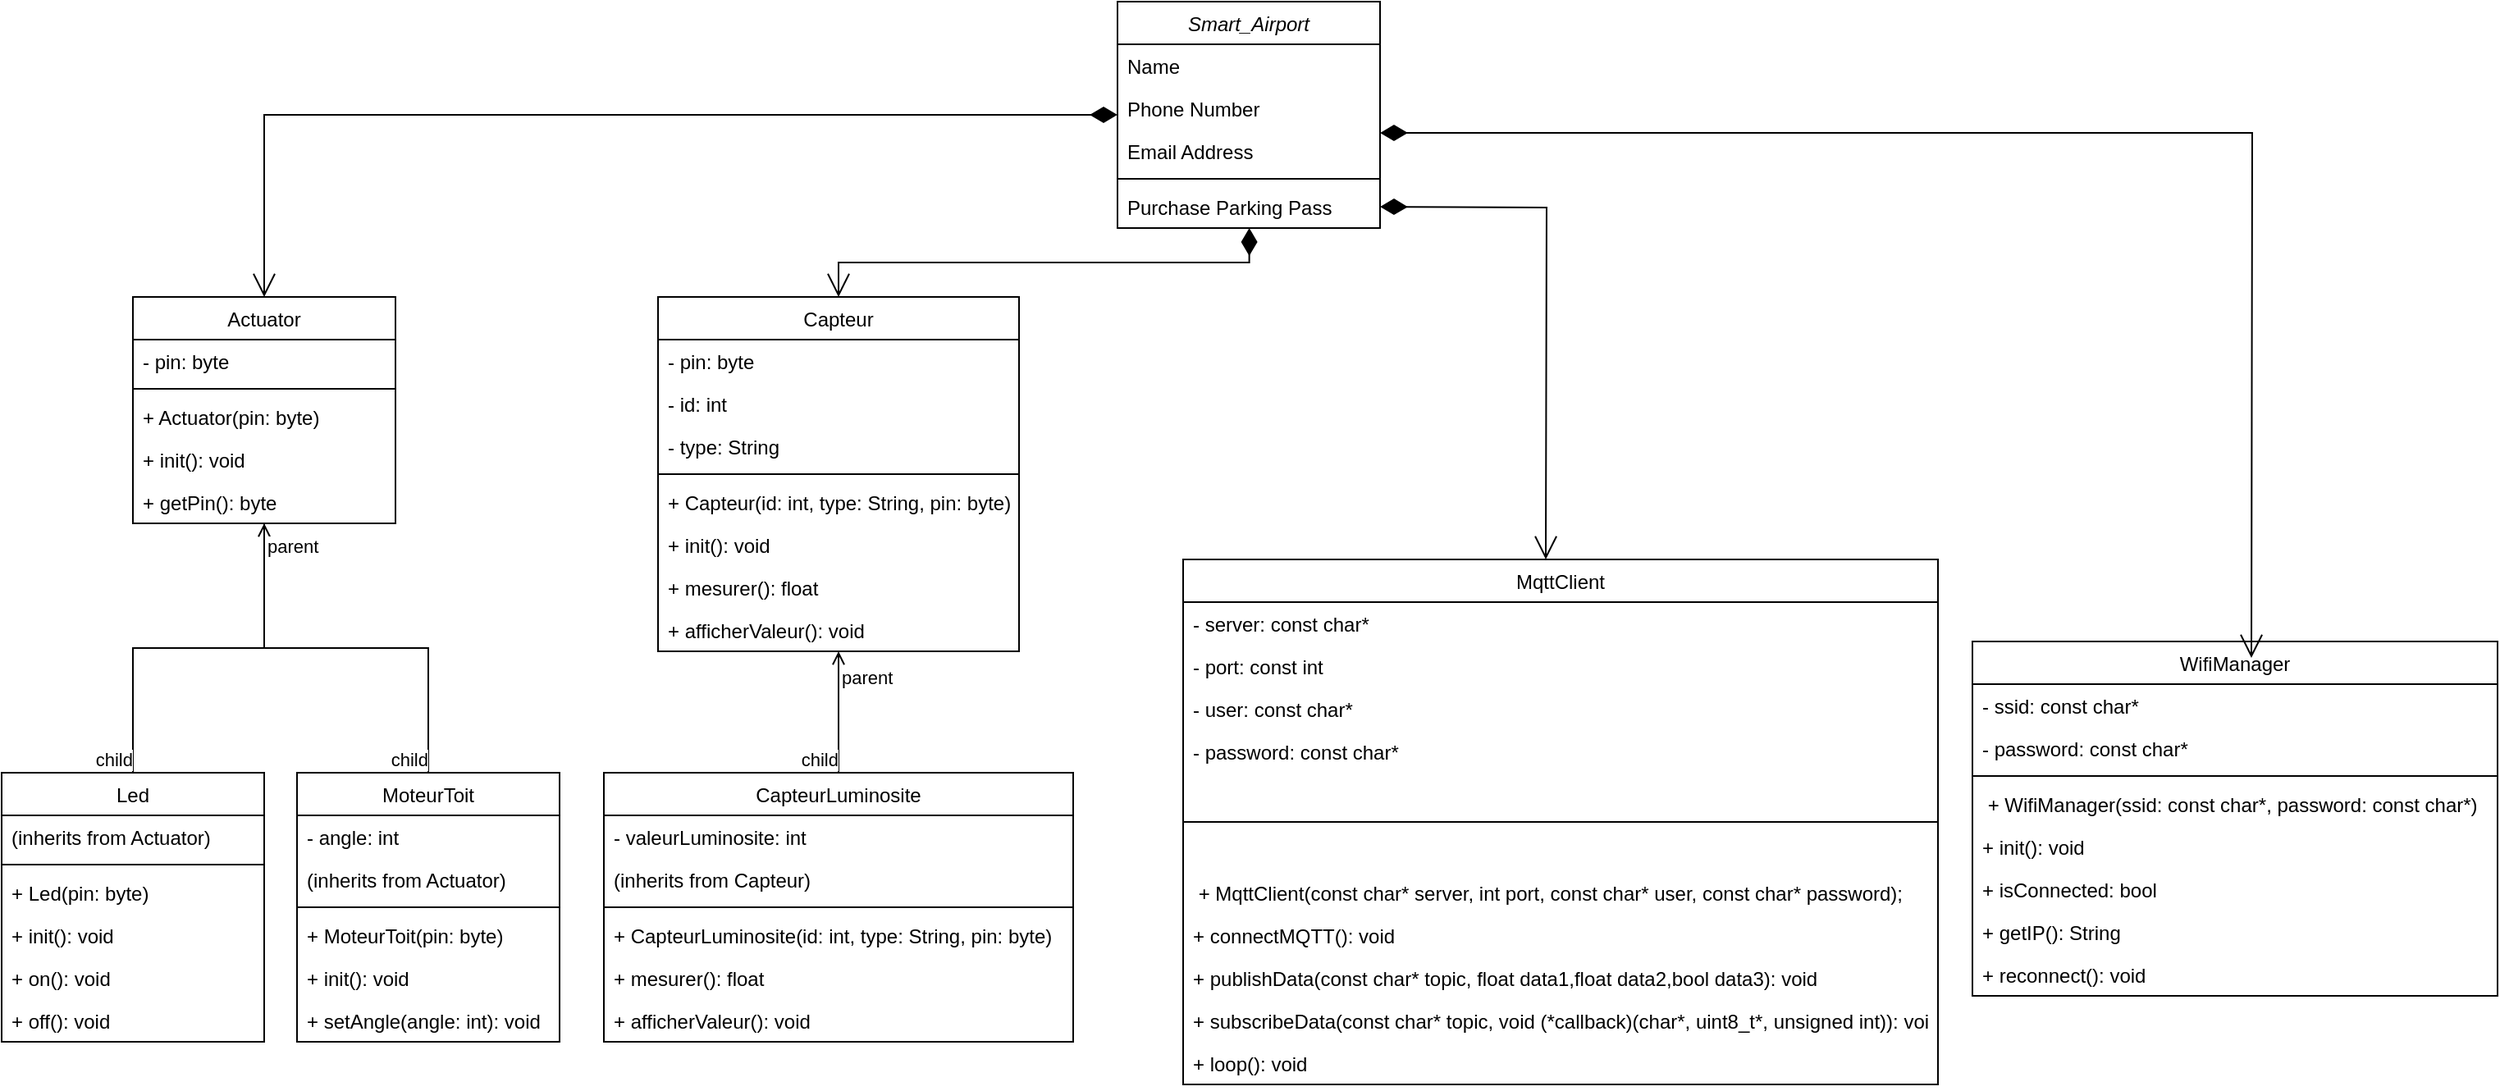 <mxfile version="25.0.1">
  <diagram id="C5RBs43oDa-KdzZeNtuy" name="Page-1">
    <mxGraphModel dx="1313" dy="776" grid="1" gridSize="10" guides="1" tooltips="1" connect="1" arrows="1" fold="1" page="1" pageScale="1" pageWidth="827" pageHeight="1169" math="0" shadow="0">
      <root>
        <mxCell id="WIyWlLk6GJQsqaUBKTNV-0" />
        <mxCell id="WIyWlLk6GJQsqaUBKTNV-1" parent="WIyWlLk6GJQsqaUBKTNV-0" />
        <mxCell id="zkfFHV4jXpPFQw0GAbJ--0" value="Smart_Airport" style="swimlane;fontStyle=2;align=center;verticalAlign=top;childLayout=stackLayout;horizontal=1;startSize=26;horizontalStack=0;resizeParent=1;resizeLast=0;collapsible=1;marginBottom=0;rounded=0;shadow=0;strokeWidth=1;" parent="WIyWlLk6GJQsqaUBKTNV-1" vertex="1">
          <mxGeometry x="720" y="130" width="160" height="138" as="geometry">
            <mxRectangle x="230" y="140" width="160" height="26" as="alternateBounds" />
          </mxGeometry>
        </mxCell>
        <mxCell id="zkfFHV4jXpPFQw0GAbJ--1" value="Name" style="text;align=left;verticalAlign=top;spacingLeft=4;spacingRight=4;overflow=hidden;rotatable=0;points=[[0,0.5],[1,0.5]];portConstraint=eastwest;" parent="zkfFHV4jXpPFQw0GAbJ--0" vertex="1">
          <mxGeometry y="26" width="160" height="26" as="geometry" />
        </mxCell>
        <mxCell id="zkfFHV4jXpPFQw0GAbJ--2" value="Phone Number" style="text;align=left;verticalAlign=top;spacingLeft=4;spacingRight=4;overflow=hidden;rotatable=0;points=[[0,0.5],[1,0.5]];portConstraint=eastwest;rounded=0;shadow=0;html=0;" parent="zkfFHV4jXpPFQw0GAbJ--0" vertex="1">
          <mxGeometry y="52" width="160" height="26" as="geometry" />
        </mxCell>
        <mxCell id="zkfFHV4jXpPFQw0GAbJ--3" value="Email Address" style="text;align=left;verticalAlign=top;spacingLeft=4;spacingRight=4;overflow=hidden;rotatable=0;points=[[0,0.5],[1,0.5]];portConstraint=eastwest;rounded=0;shadow=0;html=0;" parent="zkfFHV4jXpPFQw0GAbJ--0" vertex="1">
          <mxGeometry y="78" width="160" height="26" as="geometry" />
        </mxCell>
        <mxCell id="zkfFHV4jXpPFQw0GAbJ--4" value="" style="line;html=1;strokeWidth=1;align=left;verticalAlign=middle;spacingTop=-1;spacingLeft=3;spacingRight=3;rotatable=0;labelPosition=right;points=[];portConstraint=eastwest;" parent="zkfFHV4jXpPFQw0GAbJ--0" vertex="1">
          <mxGeometry y="104" width="160" height="8" as="geometry" />
        </mxCell>
        <mxCell id="zkfFHV4jXpPFQw0GAbJ--5" value="Purchase Parking Pass" style="text;align=left;verticalAlign=top;spacingLeft=4;spacingRight=4;overflow=hidden;rotatable=0;points=[[0,0.5],[1,0.5]];portConstraint=eastwest;" parent="zkfFHV4jXpPFQw0GAbJ--0" vertex="1">
          <mxGeometry y="112" width="160" height="26" as="geometry" />
        </mxCell>
        <mxCell id="zkfFHV4jXpPFQw0GAbJ--6" value="Actuator" style="swimlane;fontStyle=0;align=center;verticalAlign=top;childLayout=stackLayout;horizontal=1;startSize=26;horizontalStack=0;resizeParent=1;resizeLast=0;collapsible=1;marginBottom=0;rounded=0;shadow=0;strokeWidth=1;" parent="WIyWlLk6GJQsqaUBKTNV-1" vertex="1">
          <mxGeometry x="120" y="310" width="160" height="138" as="geometry">
            <mxRectangle x="130" y="380" width="160" height="26" as="alternateBounds" />
          </mxGeometry>
        </mxCell>
        <mxCell id="zkfFHV4jXpPFQw0GAbJ--7" value="- pin: byte" style="text;align=left;verticalAlign=top;spacingLeft=4;spacingRight=4;overflow=hidden;rotatable=0;points=[[0,0.5],[1,0.5]];portConstraint=eastwest;" parent="zkfFHV4jXpPFQw0GAbJ--6" vertex="1">
          <mxGeometry y="26" width="160" height="26" as="geometry" />
        </mxCell>
        <mxCell id="zkfFHV4jXpPFQw0GAbJ--9" value="" style="line;html=1;strokeWidth=1;align=left;verticalAlign=middle;spacingTop=-1;spacingLeft=3;spacingRight=3;rotatable=0;labelPosition=right;points=[];portConstraint=eastwest;" parent="zkfFHV4jXpPFQw0GAbJ--6" vertex="1">
          <mxGeometry y="52" width="160" height="8" as="geometry" />
        </mxCell>
        <mxCell id="zkfFHV4jXpPFQw0GAbJ--10" value="+ Actuator(pin: byte)" style="text;align=left;verticalAlign=top;spacingLeft=4;spacingRight=4;overflow=hidden;rotatable=0;points=[[0,0.5],[1,0.5]];portConstraint=eastwest;fontStyle=0" parent="zkfFHV4jXpPFQw0GAbJ--6" vertex="1">
          <mxGeometry y="60" width="160" height="26" as="geometry" />
        </mxCell>
        <mxCell id="zkfFHV4jXpPFQw0GAbJ--11" value="+ init(): void&#xa;" style="text;align=left;verticalAlign=top;spacingLeft=4;spacingRight=4;overflow=hidden;rotatable=0;points=[[0,0.5],[1,0.5]];portConstraint=eastwest;" parent="zkfFHV4jXpPFQw0GAbJ--6" vertex="1">
          <mxGeometry y="86" width="160" height="26" as="geometry" />
        </mxCell>
        <mxCell id="0S2fVbFoJRxDx6hrV0r0-1" value="+ getPin(): byte" style="text;align=left;verticalAlign=top;spacingLeft=4;spacingRight=4;overflow=hidden;rotatable=0;points=[[0,0.5],[1,0.5]];portConstraint=eastwest;" parent="zkfFHV4jXpPFQw0GAbJ--6" vertex="1">
          <mxGeometry y="112" width="160" height="26" as="geometry" />
        </mxCell>
        <mxCell id="zkfFHV4jXpPFQw0GAbJ--13" value="Led" style="swimlane;fontStyle=0;align=center;verticalAlign=top;childLayout=stackLayout;horizontal=1;startSize=26;horizontalStack=0;resizeParent=1;resizeLast=0;collapsible=1;marginBottom=0;rounded=0;shadow=0;strokeWidth=1;" parent="WIyWlLk6GJQsqaUBKTNV-1" vertex="1">
          <mxGeometry x="40" y="600" width="160" height="164" as="geometry">
            <mxRectangle x="340" y="380" width="170" height="26" as="alternateBounds" />
          </mxGeometry>
        </mxCell>
        <mxCell id="zkfFHV4jXpPFQw0GAbJ--14" value="(inherits from Actuator)" style="text;align=left;verticalAlign=top;spacingLeft=4;spacingRight=4;overflow=hidden;rotatable=0;points=[[0,0.5],[1,0.5]];portConstraint=eastwest;" parent="zkfFHV4jXpPFQw0GAbJ--13" vertex="1">
          <mxGeometry y="26" width="160" height="26" as="geometry" />
        </mxCell>
        <mxCell id="zkfFHV4jXpPFQw0GAbJ--15" value="" style="line;html=1;strokeWidth=1;align=left;verticalAlign=middle;spacingTop=-1;spacingLeft=3;spacingRight=3;rotatable=0;labelPosition=right;points=[];portConstraint=eastwest;" parent="zkfFHV4jXpPFQw0GAbJ--13" vertex="1">
          <mxGeometry y="52" width="160" height="8" as="geometry" />
        </mxCell>
        <mxCell id="0S2fVbFoJRxDx6hrV0r0-3" value="+ Led(pin: byte)" style="text;align=left;verticalAlign=top;spacingLeft=4;spacingRight=4;overflow=hidden;rotatable=0;points=[[0,0.5],[1,0.5]];portConstraint=eastwest;fontStyle=0" parent="zkfFHV4jXpPFQw0GAbJ--13" vertex="1">
          <mxGeometry y="60" width="160" height="26" as="geometry" />
        </mxCell>
        <mxCell id="0S2fVbFoJRxDx6hrV0r0-4" value="+ init(): void" style="text;align=left;verticalAlign=top;spacingLeft=4;spacingRight=4;overflow=hidden;rotatable=0;points=[[0,0.5],[1,0.5]];portConstraint=eastwest;fontStyle=0" parent="zkfFHV4jXpPFQw0GAbJ--13" vertex="1">
          <mxGeometry y="86" width="160" height="26" as="geometry" />
        </mxCell>
        <mxCell id="0S2fVbFoJRxDx6hrV0r0-5" value="+ on(): void" style="text;align=left;verticalAlign=top;spacingLeft=4;spacingRight=4;overflow=hidden;rotatable=0;points=[[0,0.5],[1,0.5]];portConstraint=eastwest;fontStyle=0" parent="zkfFHV4jXpPFQw0GAbJ--13" vertex="1">
          <mxGeometry y="112" width="160" height="26" as="geometry" />
        </mxCell>
        <mxCell id="0S2fVbFoJRxDx6hrV0r0-6" value="+ off(): void" style="text;align=left;verticalAlign=top;spacingLeft=4;spacingRight=4;overflow=hidden;rotatable=0;points=[[0,0.5],[1,0.5]];portConstraint=eastwest;fontStyle=0" parent="zkfFHV4jXpPFQw0GAbJ--13" vertex="1">
          <mxGeometry y="138" width="160" height="26" as="geometry" />
        </mxCell>
        <mxCell id="0S2fVbFoJRxDx6hrV0r0-0" value="&lt;div&gt;&lt;br&gt;&lt;/div&gt;&lt;div&gt;&lt;br&gt;&lt;/div&gt;" style="endArrow=open;html=1;endSize=12;startArrow=diamondThin;startSize=14;startFill=1;edgeStyle=orthogonalEdgeStyle;align=left;verticalAlign=bottom;rounded=0;" parent="WIyWlLk6GJQsqaUBKTNV-1" source="zkfFHV4jXpPFQw0GAbJ--0" target="zkfFHV4jXpPFQw0GAbJ--6" edge="1">
          <mxGeometry x="-1" y="3" relative="1" as="geometry">
            <mxPoint x="300" y="310" as="sourcePoint" />
            <mxPoint x="610" y="300" as="targetPoint" />
            <mxPoint as="offset" />
          </mxGeometry>
        </mxCell>
        <mxCell id="0S2fVbFoJRxDx6hrV0r0-9" value="" style="endArrow=none;html=1;edgeStyle=orthogonalEdgeStyle;rounded=0;" parent="WIyWlLk6GJQsqaUBKTNV-1" source="zkfFHV4jXpPFQw0GAbJ--6" target="zkfFHV4jXpPFQw0GAbJ--13" edge="1">
          <mxGeometry relative="1" as="geometry">
            <mxPoint x="280" y="540" as="sourcePoint" />
            <mxPoint x="440" y="540" as="targetPoint" />
          </mxGeometry>
        </mxCell>
        <mxCell id="0S2fVbFoJRxDx6hrV0r0-10" value="parent" style="edgeLabel;resizable=0;html=1;align=left;verticalAlign=bottom;" parent="0S2fVbFoJRxDx6hrV0r0-9" connectable="0" vertex="1">
          <mxGeometry x="-1" relative="1" as="geometry">
            <mxPoint y="22" as="offset" />
          </mxGeometry>
        </mxCell>
        <mxCell id="0S2fVbFoJRxDx6hrV0r0-11" value="child" style="edgeLabel;resizable=0;html=1;align=right;verticalAlign=bottom;" parent="0S2fVbFoJRxDx6hrV0r0-9" connectable="0" vertex="1">
          <mxGeometry x="1" relative="1" as="geometry" />
        </mxCell>
        <mxCell id="0S2fVbFoJRxDx6hrV0r0-12" value="MoteurToit" style="swimlane;fontStyle=0;align=center;verticalAlign=top;childLayout=stackLayout;horizontal=1;startSize=26;horizontalStack=0;resizeParent=1;resizeLast=0;collapsible=1;marginBottom=0;rounded=0;shadow=0;strokeWidth=1;" parent="WIyWlLk6GJQsqaUBKTNV-1" vertex="1">
          <mxGeometry x="220" y="600" width="160" height="164" as="geometry">
            <mxRectangle x="340" y="380" width="170" height="26" as="alternateBounds" />
          </mxGeometry>
        </mxCell>
        <mxCell id="0S2fVbFoJRxDx6hrV0r0-13" value="- angle: int" style="text;align=left;verticalAlign=top;spacingLeft=4;spacingRight=4;overflow=hidden;rotatable=0;points=[[0,0.5],[1,0.5]];portConstraint=eastwest;" parent="0S2fVbFoJRxDx6hrV0r0-12" vertex="1">
          <mxGeometry y="26" width="160" height="26" as="geometry" />
        </mxCell>
        <mxCell id="0S2fVbFoJRxDx6hrV0r0-19" value="(inherits from Actuator)" style="text;align=left;verticalAlign=top;spacingLeft=4;spacingRight=4;overflow=hidden;rotatable=0;points=[[0,0.5],[1,0.5]];portConstraint=eastwest;" parent="0S2fVbFoJRxDx6hrV0r0-12" vertex="1">
          <mxGeometry y="52" width="160" height="26" as="geometry" />
        </mxCell>
        <mxCell id="0S2fVbFoJRxDx6hrV0r0-14" value="" style="line;html=1;strokeWidth=1;align=left;verticalAlign=middle;spacingTop=-1;spacingLeft=3;spacingRight=3;rotatable=0;labelPosition=right;points=[];portConstraint=eastwest;" parent="0S2fVbFoJRxDx6hrV0r0-12" vertex="1">
          <mxGeometry y="78" width="160" height="8" as="geometry" />
        </mxCell>
        <mxCell id="0S2fVbFoJRxDx6hrV0r0-15" value="+ MoteurToit(pin: byte)" style="text;align=left;verticalAlign=top;spacingLeft=4;spacingRight=4;overflow=hidden;rotatable=0;points=[[0,0.5],[1,0.5]];portConstraint=eastwest;fontStyle=0" parent="0S2fVbFoJRxDx6hrV0r0-12" vertex="1">
          <mxGeometry y="86" width="160" height="26" as="geometry" />
        </mxCell>
        <mxCell id="0S2fVbFoJRxDx6hrV0r0-16" value="+ init(): void" style="text;align=left;verticalAlign=top;spacingLeft=4;spacingRight=4;overflow=hidden;rotatable=0;points=[[0,0.5],[1,0.5]];portConstraint=eastwest;fontStyle=0" parent="0S2fVbFoJRxDx6hrV0r0-12" vertex="1">
          <mxGeometry y="112" width="160" height="26" as="geometry" />
        </mxCell>
        <mxCell id="0S2fVbFoJRxDx6hrV0r0-17" value="+ setAngle(angle: int): void" style="text;align=left;verticalAlign=top;spacingLeft=4;spacingRight=4;overflow=hidden;rotatable=0;points=[[0,0.5],[1,0.5]];portConstraint=eastwest;fontStyle=0" parent="0S2fVbFoJRxDx6hrV0r0-12" vertex="1">
          <mxGeometry y="138" width="160" height="26" as="geometry" />
        </mxCell>
        <mxCell id="0S2fVbFoJRxDx6hrV0r0-20" value="" style="endArrow=none;html=1;edgeStyle=orthogonalEdgeStyle;rounded=0;startArrow=open;startFill=0;" parent="WIyWlLk6GJQsqaUBKTNV-1" source="zkfFHV4jXpPFQw0GAbJ--6" target="0S2fVbFoJRxDx6hrV0r0-12" edge="1">
          <mxGeometry relative="1" as="geometry">
            <mxPoint x="220" y="560" as="sourcePoint" />
            <mxPoint x="130" y="610" as="targetPoint" />
          </mxGeometry>
        </mxCell>
        <mxCell id="0S2fVbFoJRxDx6hrV0r0-21" value="parent" style="edgeLabel;resizable=0;html=1;align=left;verticalAlign=bottom;" parent="0S2fVbFoJRxDx6hrV0r0-20" connectable="0" vertex="1">
          <mxGeometry x="-1" relative="1" as="geometry">
            <mxPoint y="22" as="offset" />
          </mxGeometry>
        </mxCell>
        <mxCell id="0S2fVbFoJRxDx6hrV0r0-22" value="child" style="edgeLabel;resizable=0;html=1;align=right;verticalAlign=bottom;" parent="0S2fVbFoJRxDx6hrV0r0-20" connectable="0" vertex="1">
          <mxGeometry x="1" relative="1" as="geometry" />
        </mxCell>
        <mxCell id="0S2fVbFoJRxDx6hrV0r0-23" value="Capteur" style="swimlane;fontStyle=0;align=center;verticalAlign=top;childLayout=stackLayout;horizontal=1;startSize=26;horizontalStack=0;resizeParent=1;resizeLast=0;collapsible=1;marginBottom=0;rounded=0;shadow=0;strokeWidth=1;" parent="WIyWlLk6GJQsqaUBKTNV-1" vertex="1">
          <mxGeometry x="440" y="310" width="220" height="216" as="geometry">
            <mxRectangle x="130" y="380" width="160" height="26" as="alternateBounds" />
          </mxGeometry>
        </mxCell>
        <mxCell id="0S2fVbFoJRxDx6hrV0r0-24" value="- pin: byte" style="text;align=left;verticalAlign=top;spacingLeft=4;spacingRight=4;overflow=hidden;rotatable=0;points=[[0,0.5],[1,0.5]];portConstraint=eastwest;" parent="0S2fVbFoJRxDx6hrV0r0-23" vertex="1">
          <mxGeometry y="26" width="220" height="26" as="geometry" />
        </mxCell>
        <mxCell id="0S2fVbFoJRxDx6hrV0r0-26" value="- id: int" style="text;align=left;verticalAlign=top;spacingLeft=4;spacingRight=4;overflow=hidden;rotatable=0;points=[[0,0.5],[1,0.5]];portConstraint=eastwest;fontStyle=0" parent="0S2fVbFoJRxDx6hrV0r0-23" vertex="1">
          <mxGeometry y="52" width="220" height="26" as="geometry" />
        </mxCell>
        <mxCell id="0S2fVbFoJRxDx6hrV0r0-27" value="- type: String" style="text;align=left;verticalAlign=top;spacingLeft=4;spacingRight=4;overflow=hidden;rotatable=0;points=[[0,0.5],[1,0.5]];portConstraint=eastwest;" parent="0S2fVbFoJRxDx6hrV0r0-23" vertex="1">
          <mxGeometry y="78" width="220" height="26" as="geometry" />
        </mxCell>
        <mxCell id="0S2fVbFoJRxDx6hrV0r0-25" value="" style="line;html=1;strokeWidth=1;align=left;verticalAlign=middle;spacingTop=-1;spacingLeft=3;spacingRight=3;rotatable=0;labelPosition=right;points=[];portConstraint=eastwest;" parent="0S2fVbFoJRxDx6hrV0r0-23" vertex="1">
          <mxGeometry y="104" width="220" height="8" as="geometry" />
        </mxCell>
        <mxCell id="0S2fVbFoJRxDx6hrV0r0-28" value="+ Capteur(id: int, type: String, pin: byte)" style="text;align=left;verticalAlign=top;spacingLeft=4;spacingRight=4;overflow=hidden;rotatable=0;points=[[0,0.5],[1,0.5]];portConstraint=eastwest;" parent="0S2fVbFoJRxDx6hrV0r0-23" vertex="1">
          <mxGeometry y="112" width="220" height="26" as="geometry" />
        </mxCell>
        <mxCell id="0S2fVbFoJRxDx6hrV0r0-29" value="+ init(): void" style="text;align=left;verticalAlign=top;spacingLeft=4;spacingRight=4;overflow=hidden;rotatable=0;points=[[0,0.5],[1,0.5]];portConstraint=eastwest;" parent="0S2fVbFoJRxDx6hrV0r0-23" vertex="1">
          <mxGeometry y="138" width="220" height="26" as="geometry" />
        </mxCell>
        <mxCell id="0S2fVbFoJRxDx6hrV0r0-30" value="+ mesurer(): float" style="text;align=left;verticalAlign=top;spacingLeft=4;spacingRight=4;overflow=hidden;rotatable=0;points=[[0,0.5],[1,0.5]];portConstraint=eastwest;" parent="0S2fVbFoJRxDx6hrV0r0-23" vertex="1">
          <mxGeometry y="164" width="220" height="26" as="geometry" />
        </mxCell>
        <mxCell id="0S2fVbFoJRxDx6hrV0r0-31" value="+ afficherValeur(): void" style="text;align=left;verticalAlign=top;spacingLeft=4;spacingRight=4;overflow=hidden;rotatable=0;points=[[0,0.5],[1,0.5]];portConstraint=eastwest;" parent="0S2fVbFoJRxDx6hrV0r0-23" vertex="1">
          <mxGeometry y="190" width="220" height="26" as="geometry" />
        </mxCell>
        <mxCell id="0S2fVbFoJRxDx6hrV0r0-32" value="CapteurLuminosite" style="swimlane;fontStyle=0;align=center;verticalAlign=top;childLayout=stackLayout;horizontal=1;startSize=26;horizontalStack=0;resizeParent=1;resizeLast=0;collapsible=1;marginBottom=0;rounded=0;shadow=0;strokeWidth=1;" parent="WIyWlLk6GJQsqaUBKTNV-1" vertex="1">
          <mxGeometry x="407" y="600" width="286" height="164" as="geometry">
            <mxRectangle x="340" y="380" width="170" height="26" as="alternateBounds" />
          </mxGeometry>
        </mxCell>
        <mxCell id="0S2fVbFoJRxDx6hrV0r0-33" value="- valeurLuminosite: int" style="text;align=left;verticalAlign=top;spacingLeft=4;spacingRight=4;overflow=hidden;rotatable=0;points=[[0,0.5],[1,0.5]];portConstraint=eastwest;" parent="0S2fVbFoJRxDx6hrV0r0-32" vertex="1">
          <mxGeometry y="26" width="286" height="26" as="geometry" />
        </mxCell>
        <mxCell id="0S2fVbFoJRxDx6hrV0r0-34" value="(inherits from Capteur)" style="text;align=left;verticalAlign=top;spacingLeft=4;spacingRight=4;overflow=hidden;rotatable=0;points=[[0,0.5],[1,0.5]];portConstraint=eastwest;" parent="0S2fVbFoJRxDx6hrV0r0-32" vertex="1">
          <mxGeometry y="52" width="286" height="26" as="geometry" />
        </mxCell>
        <mxCell id="0S2fVbFoJRxDx6hrV0r0-35" value="" style="line;html=1;strokeWidth=1;align=left;verticalAlign=middle;spacingTop=-1;spacingLeft=3;spacingRight=3;rotatable=0;labelPosition=right;points=[];portConstraint=eastwest;" parent="0S2fVbFoJRxDx6hrV0r0-32" vertex="1">
          <mxGeometry y="78" width="286" height="8" as="geometry" />
        </mxCell>
        <mxCell id="0S2fVbFoJRxDx6hrV0r0-36" value="+ CapteurLuminosite(id: int, type: String, pin: byte)" style="text;align=left;verticalAlign=top;spacingLeft=4;spacingRight=4;overflow=hidden;rotatable=0;points=[[0,0.5],[1,0.5]];portConstraint=eastwest;fontStyle=0" parent="0S2fVbFoJRxDx6hrV0r0-32" vertex="1">
          <mxGeometry y="86" width="286" height="26" as="geometry" />
        </mxCell>
        <mxCell id="0S2fVbFoJRxDx6hrV0r0-37" value="+ mesurer(): float    " style="text;align=left;verticalAlign=top;spacingLeft=4;spacingRight=4;overflow=hidden;rotatable=0;points=[[0,0.5],[1,0.5]];portConstraint=eastwest;fontStyle=0" parent="0S2fVbFoJRxDx6hrV0r0-32" vertex="1">
          <mxGeometry y="112" width="286" height="26" as="geometry" />
        </mxCell>
        <mxCell id="0S2fVbFoJRxDx6hrV0r0-38" value="+ afficherValeur(): void" style="text;align=left;verticalAlign=top;spacingLeft=4;spacingRight=4;overflow=hidden;rotatable=0;points=[[0,0.5],[1,0.5]];portConstraint=eastwest;fontStyle=0" parent="0S2fVbFoJRxDx6hrV0r0-32" vertex="1">
          <mxGeometry y="138" width="286" height="26" as="geometry" />
        </mxCell>
        <mxCell id="0S2fVbFoJRxDx6hrV0r0-40" value="&lt;div&gt;&lt;br&gt;&lt;/div&gt;&lt;div&gt;&lt;br&gt;&lt;/div&gt;" style="endArrow=open;html=1;endSize=12;startArrow=diamondThin;startSize=14;startFill=1;edgeStyle=orthogonalEdgeStyle;align=left;verticalAlign=bottom;rounded=0;exitX=0.502;exitY=1;exitDx=0;exitDy=0;exitPerimeter=0;" parent="WIyWlLk6GJQsqaUBKTNV-1" source="zkfFHV4jXpPFQw0GAbJ--5" target="0S2fVbFoJRxDx6hrV0r0-23" edge="1">
          <mxGeometry x="-1" y="3" relative="1" as="geometry">
            <mxPoint x="550" y="360" as="sourcePoint" />
            <mxPoint x="710" y="360" as="targetPoint" />
          </mxGeometry>
        </mxCell>
        <mxCell id="0S2fVbFoJRxDx6hrV0r0-41" value="" style="endArrow=none;html=1;edgeStyle=orthogonalEdgeStyle;rounded=0;startArrow=open;startFill=0;" parent="WIyWlLk6GJQsqaUBKTNV-1" source="0S2fVbFoJRxDx6hrV0r0-23" target="0S2fVbFoJRxDx6hrV0r0-32" edge="1">
          <mxGeometry relative="1" as="geometry">
            <mxPoint x="557" y="320" as="sourcePoint" />
            <mxPoint x="580" y="530" as="targetPoint" />
          </mxGeometry>
        </mxCell>
        <mxCell id="0S2fVbFoJRxDx6hrV0r0-42" value="parent" style="edgeLabel;resizable=0;html=1;align=left;verticalAlign=bottom;" parent="0S2fVbFoJRxDx6hrV0r0-41" connectable="0" vertex="1">
          <mxGeometry x="-1" relative="1" as="geometry">
            <mxPoint y="24" as="offset" />
          </mxGeometry>
        </mxCell>
        <mxCell id="0S2fVbFoJRxDx6hrV0r0-43" value="child" style="edgeLabel;resizable=0;html=1;align=right;verticalAlign=bottom;" parent="0S2fVbFoJRxDx6hrV0r0-41" connectable="0" vertex="1">
          <mxGeometry x="1" relative="1" as="geometry" />
        </mxCell>
        <mxCell id="0S2fVbFoJRxDx6hrV0r0-44" value="WifiManager" style="swimlane;fontStyle=0;align=center;verticalAlign=top;childLayout=stackLayout;horizontal=1;startSize=26;horizontalStack=0;resizeParent=1;resizeLast=0;collapsible=1;marginBottom=0;rounded=0;shadow=0;strokeWidth=1;" parent="WIyWlLk6GJQsqaUBKTNV-1" vertex="1">
          <mxGeometry x="1241" y="520" width="320" height="216" as="geometry">
            <mxRectangle x="130" y="380" width="160" height="26" as="alternateBounds" />
          </mxGeometry>
        </mxCell>
        <mxCell id="0S2fVbFoJRxDx6hrV0r0-45" value="- ssid: const char*" style="text;align=left;verticalAlign=top;spacingLeft=4;spacingRight=4;overflow=hidden;rotatable=0;points=[[0,0.5],[1,0.5]];portConstraint=eastwest;" parent="0S2fVbFoJRxDx6hrV0r0-44" vertex="1">
          <mxGeometry y="26" width="320" height="26" as="geometry" />
        </mxCell>
        <mxCell id="0S2fVbFoJRxDx6hrV0r0-46" value="- password: const char*" style="text;align=left;verticalAlign=top;spacingLeft=4;spacingRight=4;overflow=hidden;rotatable=0;points=[[0,0.5],[1,0.5]];portConstraint=eastwest;fontStyle=0" parent="0S2fVbFoJRxDx6hrV0r0-44" vertex="1">
          <mxGeometry y="52" width="320" height="26" as="geometry" />
        </mxCell>
        <mxCell id="0S2fVbFoJRxDx6hrV0r0-48" value="" style="line;html=1;strokeWidth=1;align=left;verticalAlign=middle;spacingTop=-1;spacingLeft=3;spacingRight=3;rotatable=0;labelPosition=right;points=[];portConstraint=eastwest;" parent="0S2fVbFoJRxDx6hrV0r0-44" vertex="1">
          <mxGeometry y="78" width="320" height="8" as="geometry" />
        </mxCell>
        <mxCell id="0S2fVbFoJRxDx6hrV0r0-49" value=" + WifiManager(ssid: const char*, password: const char*)" style="text;align=left;verticalAlign=top;spacingLeft=4;spacingRight=4;overflow=hidden;rotatable=0;points=[[0,0.5],[1,0.5]];portConstraint=eastwest;" parent="0S2fVbFoJRxDx6hrV0r0-44" vertex="1">
          <mxGeometry y="86" width="320" height="26" as="geometry" />
        </mxCell>
        <mxCell id="0S2fVbFoJRxDx6hrV0r0-50" value="+ init(): void" style="text;align=left;verticalAlign=top;spacingLeft=4;spacingRight=4;overflow=hidden;rotatable=0;points=[[0,0.5],[1,0.5]];portConstraint=eastwest;" parent="0S2fVbFoJRxDx6hrV0r0-44" vertex="1">
          <mxGeometry y="112" width="320" height="26" as="geometry" />
        </mxCell>
        <mxCell id="0S2fVbFoJRxDx6hrV0r0-51" value="+ isConnected: bool" style="text;align=left;verticalAlign=top;spacingLeft=4;spacingRight=4;overflow=hidden;rotatable=0;points=[[0,0.5],[1,0.5]];portConstraint=eastwest;" parent="0S2fVbFoJRxDx6hrV0r0-44" vertex="1">
          <mxGeometry y="138" width="320" height="26" as="geometry" />
        </mxCell>
        <mxCell id="0S2fVbFoJRxDx6hrV0r0-52" value="+ getIP(): String" style="text;align=left;verticalAlign=top;spacingLeft=4;spacingRight=4;overflow=hidden;rotatable=0;points=[[0,0.5],[1,0.5]];portConstraint=eastwest;" parent="0S2fVbFoJRxDx6hrV0r0-44" vertex="1">
          <mxGeometry y="164" width="320" height="26" as="geometry" />
        </mxCell>
        <mxCell id="0S2fVbFoJRxDx6hrV0r0-53" value="+ reconnect(): void" style="text;align=left;verticalAlign=top;spacingLeft=4;spacingRight=4;overflow=hidden;rotatable=0;points=[[0,0.5],[1,0.5]];portConstraint=eastwest;" parent="0S2fVbFoJRxDx6hrV0r0-44" vertex="1">
          <mxGeometry y="190" width="320" height="26" as="geometry" />
        </mxCell>
        <mxCell id="0S2fVbFoJRxDx6hrV0r0-54" value="" style="endArrow=open;html=1;endSize=12;startArrow=diamondThin;startSize=14;startFill=1;edgeStyle=orthogonalEdgeStyle;align=left;verticalAlign=bottom;rounded=0;" parent="WIyWlLk6GJQsqaUBKTNV-1" edge="1">
          <mxGeometry x="-1" y="3" relative="1" as="geometry">
            <mxPoint x="880" y="255" as="sourcePoint" />
            <mxPoint x="981.0" y="470.0" as="targetPoint" />
          </mxGeometry>
        </mxCell>
        <mxCell id="d4xonkIrinztynes1HLD-16" value="&lt;div&gt;&lt;br&gt;&lt;/div&gt;&lt;div&gt;&lt;br&gt;&lt;/div&gt;" style="endArrow=open;html=1;endSize=12;startArrow=diamondThin;startSize=14;startFill=1;edgeStyle=orthogonalEdgeStyle;align=left;verticalAlign=bottom;rounded=0;exitX=1;exitY=0.077;exitDx=0;exitDy=0;exitPerimeter=0;" edge="1" parent="WIyWlLk6GJQsqaUBKTNV-1" source="zkfFHV4jXpPFQw0GAbJ--3">
          <mxGeometry x="-1" y="3" relative="1" as="geometry">
            <mxPoint x="890" y="209" as="sourcePoint" />
            <mxPoint x="1411" y="530" as="targetPoint" />
          </mxGeometry>
        </mxCell>
        <mxCell id="d4xonkIrinztynes1HLD-17" value="MqttClient" style="swimlane;fontStyle=0;align=center;verticalAlign=top;childLayout=stackLayout;horizontal=1;startSize=26;horizontalStack=0;resizeParent=1;resizeLast=0;collapsible=1;marginBottom=0;rounded=0;shadow=0;strokeWidth=1;" vertex="1" parent="WIyWlLk6GJQsqaUBKTNV-1">
          <mxGeometry x="760" y="470" width="460" height="320" as="geometry">
            <mxRectangle x="130" y="380" width="160" height="26" as="alternateBounds" />
          </mxGeometry>
        </mxCell>
        <mxCell id="d4xonkIrinztynes1HLD-18" value="- server: const char*" style="text;align=left;verticalAlign=top;spacingLeft=4;spacingRight=4;overflow=hidden;rotatable=0;points=[[0,0.5],[1,0.5]];portConstraint=eastwest;" vertex="1" parent="d4xonkIrinztynes1HLD-17">
          <mxGeometry y="26" width="460" height="26" as="geometry" />
        </mxCell>
        <mxCell id="d4xonkIrinztynes1HLD-19" value="- port: const int" style="text;align=left;verticalAlign=top;spacingLeft=4;spacingRight=4;overflow=hidden;rotatable=0;points=[[0,0.5],[1,0.5]];portConstraint=eastwest;fontStyle=0" vertex="1" parent="d4xonkIrinztynes1HLD-17">
          <mxGeometry y="52" width="460" height="26" as="geometry" />
        </mxCell>
        <mxCell id="d4xonkIrinztynes1HLD-20" value="- user: const char*" style="text;align=left;verticalAlign=top;spacingLeft=4;spacingRight=4;overflow=hidden;rotatable=0;points=[[0,0.5],[1,0.5]];portConstraint=eastwest;fontStyle=0" vertex="1" parent="d4xonkIrinztynes1HLD-17">
          <mxGeometry y="78" width="460" height="26" as="geometry" />
        </mxCell>
        <mxCell id="d4xonkIrinztynes1HLD-21" value="- password: const char*" style="text;align=left;verticalAlign=top;spacingLeft=4;spacingRight=4;overflow=hidden;rotatable=0;points=[[0,0.5],[1,0.5]];portConstraint=eastwest;fontStyle=0" vertex="1" parent="d4xonkIrinztynes1HLD-17">
          <mxGeometry y="104" width="460" height="26" as="geometry" />
        </mxCell>
        <mxCell id="d4xonkIrinztynes1HLD-22" value="" style="line;html=1;strokeWidth=1;align=left;verticalAlign=middle;spacingTop=-1;spacingLeft=3;spacingRight=3;rotatable=0;labelPosition=right;points=[];portConstraint=eastwest;" vertex="1" parent="d4xonkIrinztynes1HLD-17">
          <mxGeometry y="130" width="460" height="60" as="geometry" />
        </mxCell>
        <mxCell id="d4xonkIrinztynes1HLD-23" value=" + MqttClient(const char* server, int port, const char* user, const char* password);" style="text;align=left;verticalAlign=top;spacingLeft=4;spacingRight=4;overflow=hidden;rotatable=0;points=[[0,0.5],[1,0.5]];portConstraint=eastwest;" vertex="1" parent="d4xonkIrinztynes1HLD-17">
          <mxGeometry y="190" width="460" height="26" as="geometry" />
        </mxCell>
        <mxCell id="d4xonkIrinztynes1HLD-24" value="+ connectMQTT(): void" style="text;align=left;verticalAlign=top;spacingLeft=4;spacingRight=4;overflow=hidden;rotatable=0;points=[[0,0.5],[1,0.5]];portConstraint=eastwest;" vertex="1" parent="d4xonkIrinztynes1HLD-17">
          <mxGeometry y="216" width="460" height="26" as="geometry" />
        </mxCell>
        <mxCell id="d4xonkIrinztynes1HLD-25" value="+ publishData(const char* topic, float data1,float data2,bool data3): void" style="text;align=left;verticalAlign=top;spacingLeft=4;spacingRight=4;overflow=hidden;rotatable=0;points=[[0,0.5],[1,0.5]];portConstraint=eastwest;" vertex="1" parent="d4xonkIrinztynes1HLD-17">
          <mxGeometry y="242" width="460" height="26" as="geometry" />
        </mxCell>
        <mxCell id="d4xonkIrinztynes1HLD-26" value="+ subscribeData(const char* topic, void (*callback)(char*, uint8_t*, unsigned int)): void" style="text;align=left;verticalAlign=top;spacingLeft=4;spacingRight=4;overflow=hidden;rotatable=0;points=[[0,0.5],[1,0.5]];portConstraint=eastwest;" vertex="1" parent="d4xonkIrinztynes1HLD-17">
          <mxGeometry y="268" width="460" height="26" as="geometry" />
        </mxCell>
        <mxCell id="d4xonkIrinztynes1HLD-27" value="+ loop(): void" style="text;align=left;verticalAlign=top;spacingLeft=4;spacingRight=4;overflow=hidden;rotatable=0;points=[[0,0.5],[1,0.5]];portConstraint=eastwest;" vertex="1" parent="d4xonkIrinztynes1HLD-17">
          <mxGeometry y="294" width="460" height="26" as="geometry" />
        </mxCell>
      </root>
    </mxGraphModel>
  </diagram>
</mxfile>
